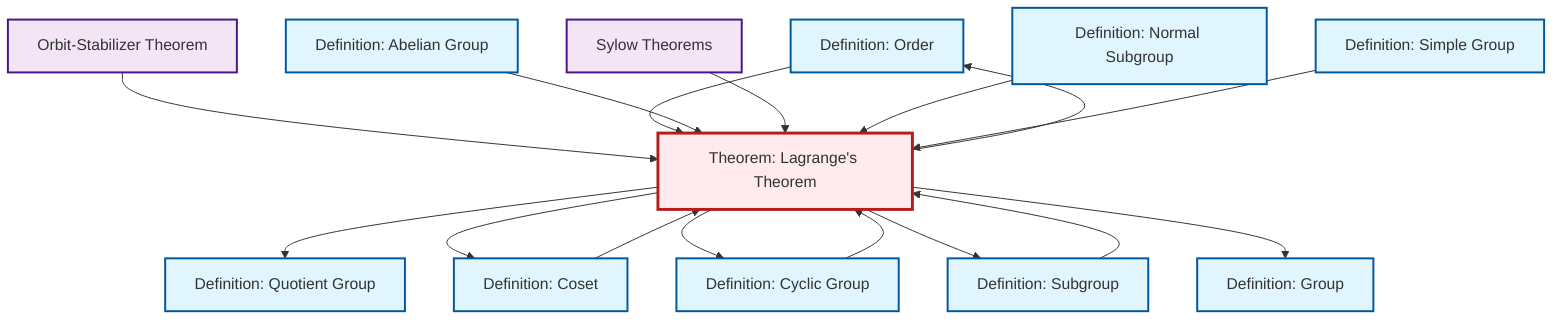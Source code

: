 graph TD
    classDef definition fill:#e1f5fe,stroke:#01579b,stroke-width:2px
    classDef theorem fill:#f3e5f5,stroke:#4a148c,stroke-width:2px
    classDef axiom fill:#fff3e0,stroke:#e65100,stroke-width:2px
    classDef example fill:#e8f5e9,stroke:#1b5e20,stroke-width:2px
    classDef current fill:#ffebee,stroke:#b71c1c,stroke-width:3px
    def-order["Definition: Order"]:::definition
    def-abelian-group["Definition: Abelian Group"]:::definition
    def-cyclic-group["Definition: Cyclic Group"]:::definition
    thm-lagrange["Theorem: Lagrange's Theorem"]:::theorem
    def-subgroup["Definition: Subgroup"]:::definition
    def-simple-group["Definition: Simple Group"]:::definition
    def-group["Definition: Group"]:::definition
    def-coset["Definition: Coset"]:::definition
    def-quotient-group["Definition: Quotient Group"]:::definition
    thm-orbit-stabilizer["Orbit-Stabilizer Theorem"]:::theorem
    def-normal-subgroup["Definition: Normal Subgroup"]:::definition
    thm-sylow["Sylow Theorems"]:::theorem
    thm-orbit-stabilizer --> thm-lagrange
    def-order --> thm-lagrange
    thm-lagrange --> def-quotient-group
    def-subgroup --> thm-lagrange
    def-abelian-group --> thm-lagrange
    thm-lagrange --> def-order
    thm-sylow --> thm-lagrange
    thm-lagrange --> def-coset
    def-normal-subgroup --> thm-lagrange
    def-coset --> thm-lagrange
    thm-lagrange --> def-cyclic-group
    thm-lagrange --> def-subgroup
    def-cyclic-group --> thm-lagrange
    thm-lagrange --> def-group
    def-simple-group --> thm-lagrange
    class thm-lagrange current